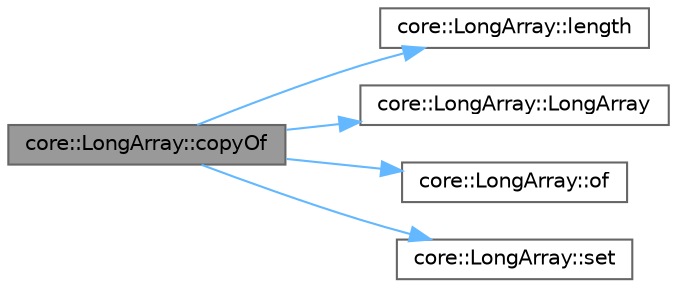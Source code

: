 digraph "core::LongArray::copyOf"
{
 // INTERACTIVE_SVG=YES
 // LATEX_PDF_SIZE
  bgcolor="transparent";
  edge [fontname=Helvetica,fontsize=10,labelfontname=Helvetica,labelfontsize=10];
  node [fontname=Helvetica,fontsize=10,shape=box,height=0.2,width=0.4];
  rankdir="LR";
  Node1 [id="Node000001",label="core::LongArray::copyOf",height=0.2,width=0.4,color="gray40", fillcolor="grey60", style="filled", fontcolor="black",tooltip="Obtain newly created LongArray instance with primitive long array, such as int8_t[],..."];
  Node1 -> Node2 [id="edge1_Node000001_Node000002",color="steelblue1",style="solid",tooltip=" "];
  Node2 [id="Node000002",label="core::LongArray::length",height=0.2,width=0.4,color="grey40", fillcolor="white", style="filled",URL="$d0/d4a/a00147.html#a13c8a75a19f6489f5a8474ffebe93b34",tooltip="Return the number of values on this array."];
  Node1 -> Node3 [id="edge2_Node000001_Node000003",color="steelblue1",style="solid",tooltip=" "];
  Node3 [id="Node000003",label="core::LongArray::LongArray",height=0.2,width=0.4,color="grey40", fillcolor="white", style="filled",URL="$d0/d4a/a00147.html#acc651e14201d002eff3bb0a7f4fe2bc5",tooltip="Construct new LongArray instance able to contains the given number of values."];
  Node1 -> Node4 [id="edge3_Node000001_Node000004",color="steelblue1",style="solid",tooltip=" "];
  Node4 [id="Node000004",label="core::LongArray::of",height=0.2,width=0.4,color="grey40", fillcolor="white", style="filled",URL="$d0/d4a/a00147.html#a2147b986a20fa736740ce8b2df03de17",tooltip="Obtains newly created empty array."];
  Node1 -> Node5 [id="edge4_Node000001_Node000005",color="steelblue1",style="solid",tooltip=" "];
  Node5 [id="Node000005",label="core::LongArray::set",height=0.2,width=0.4,color="grey40", fillcolor="white", style="filled",URL="$d0/d4a/a00147.html#af874fb0a764c7f64ddaf8e0c01a80e1d",tooltip="Set value of element at specified index with specified new value."];
}
